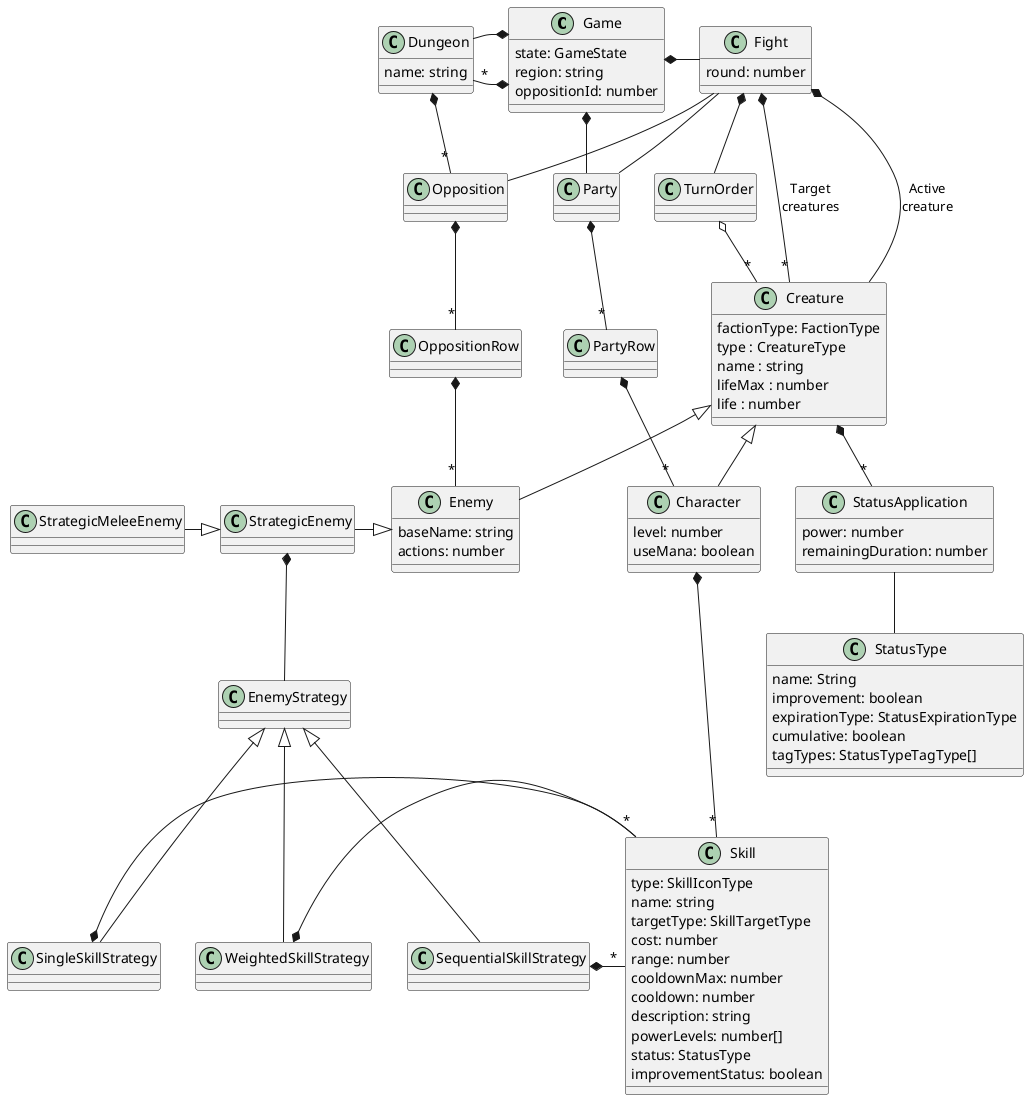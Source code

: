 @startuml

class Game {
  state: GameState
  region: string
  oppositionId: number
}

class Dungeon {
  name: string
}

class Fight {
  round: number
}

class Party {
}

class PartyRow {
}

class Opposition {
}

class OppositionRow {
}

class TurnOrder {
}

class Creature {
  factionType: FactionType
  type : CreatureType
  name : string
  lifeMax : number
  life : number
}

class StatusApplication {
  power: number
  remainingDuration: number
}

class StatusType {
  name: String
  improvement: boolean
  expirationType: StatusExpirationType
  cumulative: boolean
  tagTypes: StatusTypeTagType[]
}

class Character {
  level: number
  useMana: boolean
}

class Enemy {
  baseName: string
  actions: number
}

class StrategicEnemy {
}

class StrategicMeleeEnemy {
}

class EnemyStrategy {
}

class SingleSkillStrategy {
}

class WeightedSkillStrategy {
}

class SequentialSkillStrategy {
}

class Skill {
  type: SkillIconType
  name: string
  targetType: SkillTargetType
  cost: number
  range: number
  cooldownMax: number
  cooldown: number
  description: string
  powerLevels: number[]
  status: StatusType
  improvementStatus: boolean
}

Game *-left- "*" Dungeon
Game *-left- Dungeon
Game *-right- Fight
Game *-- Party
Dungeon *-- "*" Opposition
Fight -- Party
Fight -- Opposition
Fight *-- TurnOrder
Fight *-- Creature : "Active\ncreature"
Fight *-- "*" Creature : "Target\ncreatures"
TurnOrder o-- "*" Creature
Party *-- "*" PartyRow
PartyRow *-- "*" Character
Opposition *-- "*" OppositionRow
OppositionRow *-- "*" Enemy
Creature *-- "*" StatusApplication
StatusApplication -- StatusType
Creature <|-- Character
Character *-- "*" Skill
Creature <|-- Enemy
Enemy <|-right- StrategicEnemy
StrategicEnemy <|-left- StrategicMeleeEnemy
StrategicEnemy *-- EnemyStrategy
EnemyStrategy <|-- SingleSkillStrategy
SingleSkillStrategy *-right- Skill
EnemyStrategy <|-- WeightedSkillStrategy
EnemyStrategy <|-- SequentialSkillStrategy
WeightedSkillStrategy *-right- "*" Skill
SequentialSkillStrategy *-right- "*" Skill

@enduml

